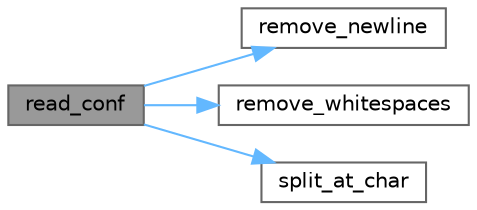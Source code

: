 digraph "read_conf"
{
 // INTERACTIVE_SVG=YES
 // LATEX_PDF_SIZE
  bgcolor="transparent";
  edge [fontname=Helvetica,fontsize=10,labelfontname=Helvetica,labelfontsize=10];
  node [fontname=Helvetica,fontsize=10,shape=box,height=0.2,width=0.4];
  rankdir="LR";
  Node1 [id="Node000001",label="read_conf",height=0.2,width=0.4,color="gray40", fillcolor="grey60", style="filled", fontcolor="black",tooltip="Read a .conf Configuration file at filePath. conf_arr returns the array pointer. n is the size of the..."];
  Node1 -> Node2 [id="edge1_Node000001_Node000002",color="steelblue1",style="solid",tooltip=" "];
  Node2 [id="Node000002",label="remove_newline",height=0.2,width=0.4,color="grey40", fillcolor="white", style="filled",URL="$strlib_8c.html#a598bcfa15fb0ac9cb34e6e294687cc04",tooltip=" "];
  Node1 -> Node3 [id="edge2_Node000001_Node000003",color="steelblue1",style="solid",tooltip=" "];
  Node3 [id="Node000003",label="remove_whitespaces",height=0.2,width=0.4,color="grey40", fillcolor="white", style="filled",URL="$strlib_8c.html#aae9c65faca5b9bb3579f774fd11e0c27",tooltip="Removes leading and trailing whitespaces."];
  Node1 -> Node4 [id="edge3_Node000001_Node000004",color="steelblue1",style="solid",tooltip=" "];
  Node4 [id="Node000004",label="split_at_char",height=0.2,width=0.4,color="grey40", fillcolor="white", style="filled",URL="$strlib_8c.html#a3d20916fec8d8f8bad05b92c35151e29",tooltip="Split a string into two strings on the first occurence of a character."];
}
